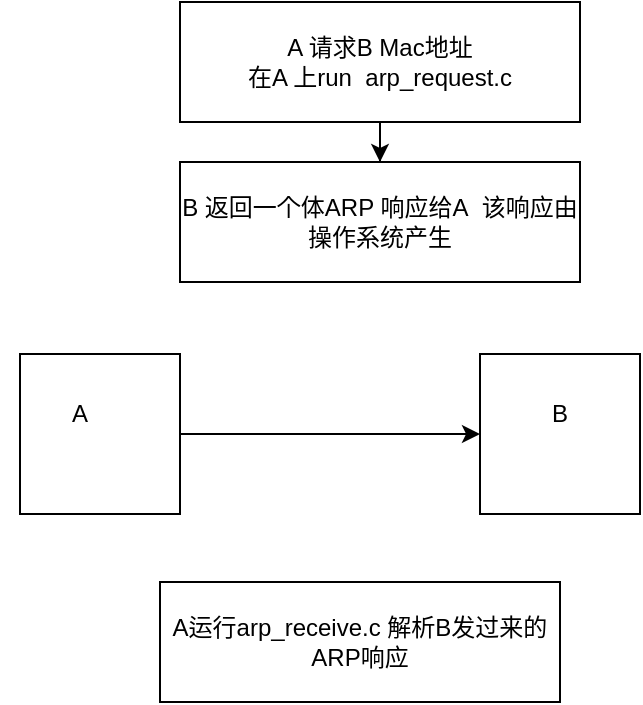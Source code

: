 <mxGraphModel dx="362" dy="449" grid="1" gridSize="10" guides="1" tooltips="1" connect="1" arrows="1" fold="1" page="1" pageScale="1" pageWidth="827" pageHeight="1169" background="#ffffff"><root><mxCell id="0"/><mxCell id="1" parent="0"/><mxCell id="2" value="" style="whiteSpace=wrap;html=1;aspect=fixed;" vertex="1" parent="1"><mxGeometry x="260" y="186" width="80" height="80" as="geometry"/></mxCell><mxCell id="3" value="" style="whiteSpace=wrap;html=1;aspect=fixed;" vertex="1" parent="1"><mxGeometry x="30" y="186" width="80" height="80" as="geometry"/></mxCell><mxCell id="4" value="" style="endArrow=classic;html=1;entryX=0;entryY=0.5;exitX=1;exitY=0.5;" edge="1" parent="1" source="3" target="2"><mxGeometry width="50" height="50" relative="1" as="geometry"><mxPoint x="70" y="336" as="sourcePoint"/><mxPoint x="120" y="286" as="targetPoint"/></mxGeometry></mxCell><mxCell id="8" value="A" style="text;html=1;strokeColor=none;fillColor=none;align=center;verticalAlign=middle;whiteSpace=wrap;rounded=0;" vertex="1" parent="1"><mxGeometry x="20" y="206" width="80" height="20" as="geometry"/></mxCell><mxCell id="9" value="B" style="text;html=1;strokeColor=none;fillColor=none;align=center;verticalAlign=middle;whiteSpace=wrap;rounded=0;" vertex="1" parent="1"><mxGeometry x="280" y="206" width="40" height="20" as="geometry"/></mxCell><mxCell id="16" value="" style="edgeStyle=orthogonalEdgeStyle;rounded=0;html=1;jettySize=auto;orthogonalLoop=1;" edge="1" parent="1" source="11" target="15"><mxGeometry relative="1" as="geometry"/></mxCell><mxCell id="11" value="A 请求B Mac地址&lt;div&gt;在A 上run&amp;nbsp; arp_request.c&lt;/div&gt;" style="rounded=0;whiteSpace=wrap;html=1;" vertex="1" parent="1"><mxGeometry x="110" y="10" width="200" height="60" as="geometry"/></mxCell><mxCell id="15" value="B 返回一个体ARP 响应给A&amp;nbsp; 该响应由操作系统产生" style="rounded=0;whiteSpace=wrap;html=1;" vertex="1" parent="1"><mxGeometry x="110" y="90" width="200" height="60" as="geometry"/></mxCell><mxCell id="20" value="A运行arp_receive.c 解析B发过来的ARP响应" style="rounded=0;whiteSpace=wrap;html=1;" vertex="1" parent="1"><mxGeometry x="100" y="300" width="200" height="60" as="geometry"/></mxCell></root></mxGraphModel>
